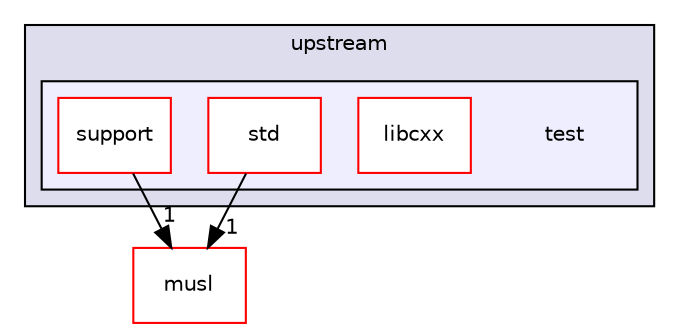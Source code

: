 digraph "contracts/libc++/upstream/test" {
  compound=true
  node [ fontsize="10", fontname="Helvetica"];
  edge [ labelfontsize="10", labelfontname="Helvetica"];
  subgraph clusterdir_7d236047367a2957b6fc9c22a3c49af8 {
    graph [ bgcolor="#ddddee", pencolor="black", label="upstream" fontname="Helvetica", fontsize="10", URL="dir_7d236047367a2957b6fc9c22a3c49af8.html"]
  subgraph clusterdir_52576429c2ea572b538c7b817f3a6ed0 {
    graph [ bgcolor="#eeeeff", pencolor="black", label="" URL="dir_52576429c2ea572b538c7b817f3a6ed0.html"];
    dir_52576429c2ea572b538c7b817f3a6ed0 [shape=plaintext label="test"];
    dir_536f03b9e9cf220dccdad3844d06204c [shape=box label="libcxx" color="red" fillcolor="white" style="filled" URL="dir_536f03b9e9cf220dccdad3844d06204c.html"];
    dir_8fe919a9d5a89b0babe3bba35f42248d [shape=box label="std" color="red" fillcolor="white" style="filled" URL="dir_8fe919a9d5a89b0babe3bba35f42248d.html"];
    dir_c16a51761de5639c2c6e9a1fa7620b9b [shape=box label="support" color="red" fillcolor="white" style="filled" URL="dir_c16a51761de5639c2c6e9a1fa7620b9b.html"];
  }
  }
  dir_50d7137a7301a66ec452987911b28b88 [shape=box label="musl" fillcolor="white" style="filled" color="red" URL="dir_50d7137a7301a66ec452987911b28b88.html"];
  dir_8fe919a9d5a89b0babe3bba35f42248d->dir_50d7137a7301a66ec452987911b28b88 [headlabel="1", labeldistance=1.5 headhref="dir_000154_000020.html"];
  dir_c16a51761de5639c2c6e9a1fa7620b9b->dir_50d7137a7301a66ec452987911b28b88 [headlabel="1", labeldistance=1.5 headhref="dir_000636_000020.html"];
}
